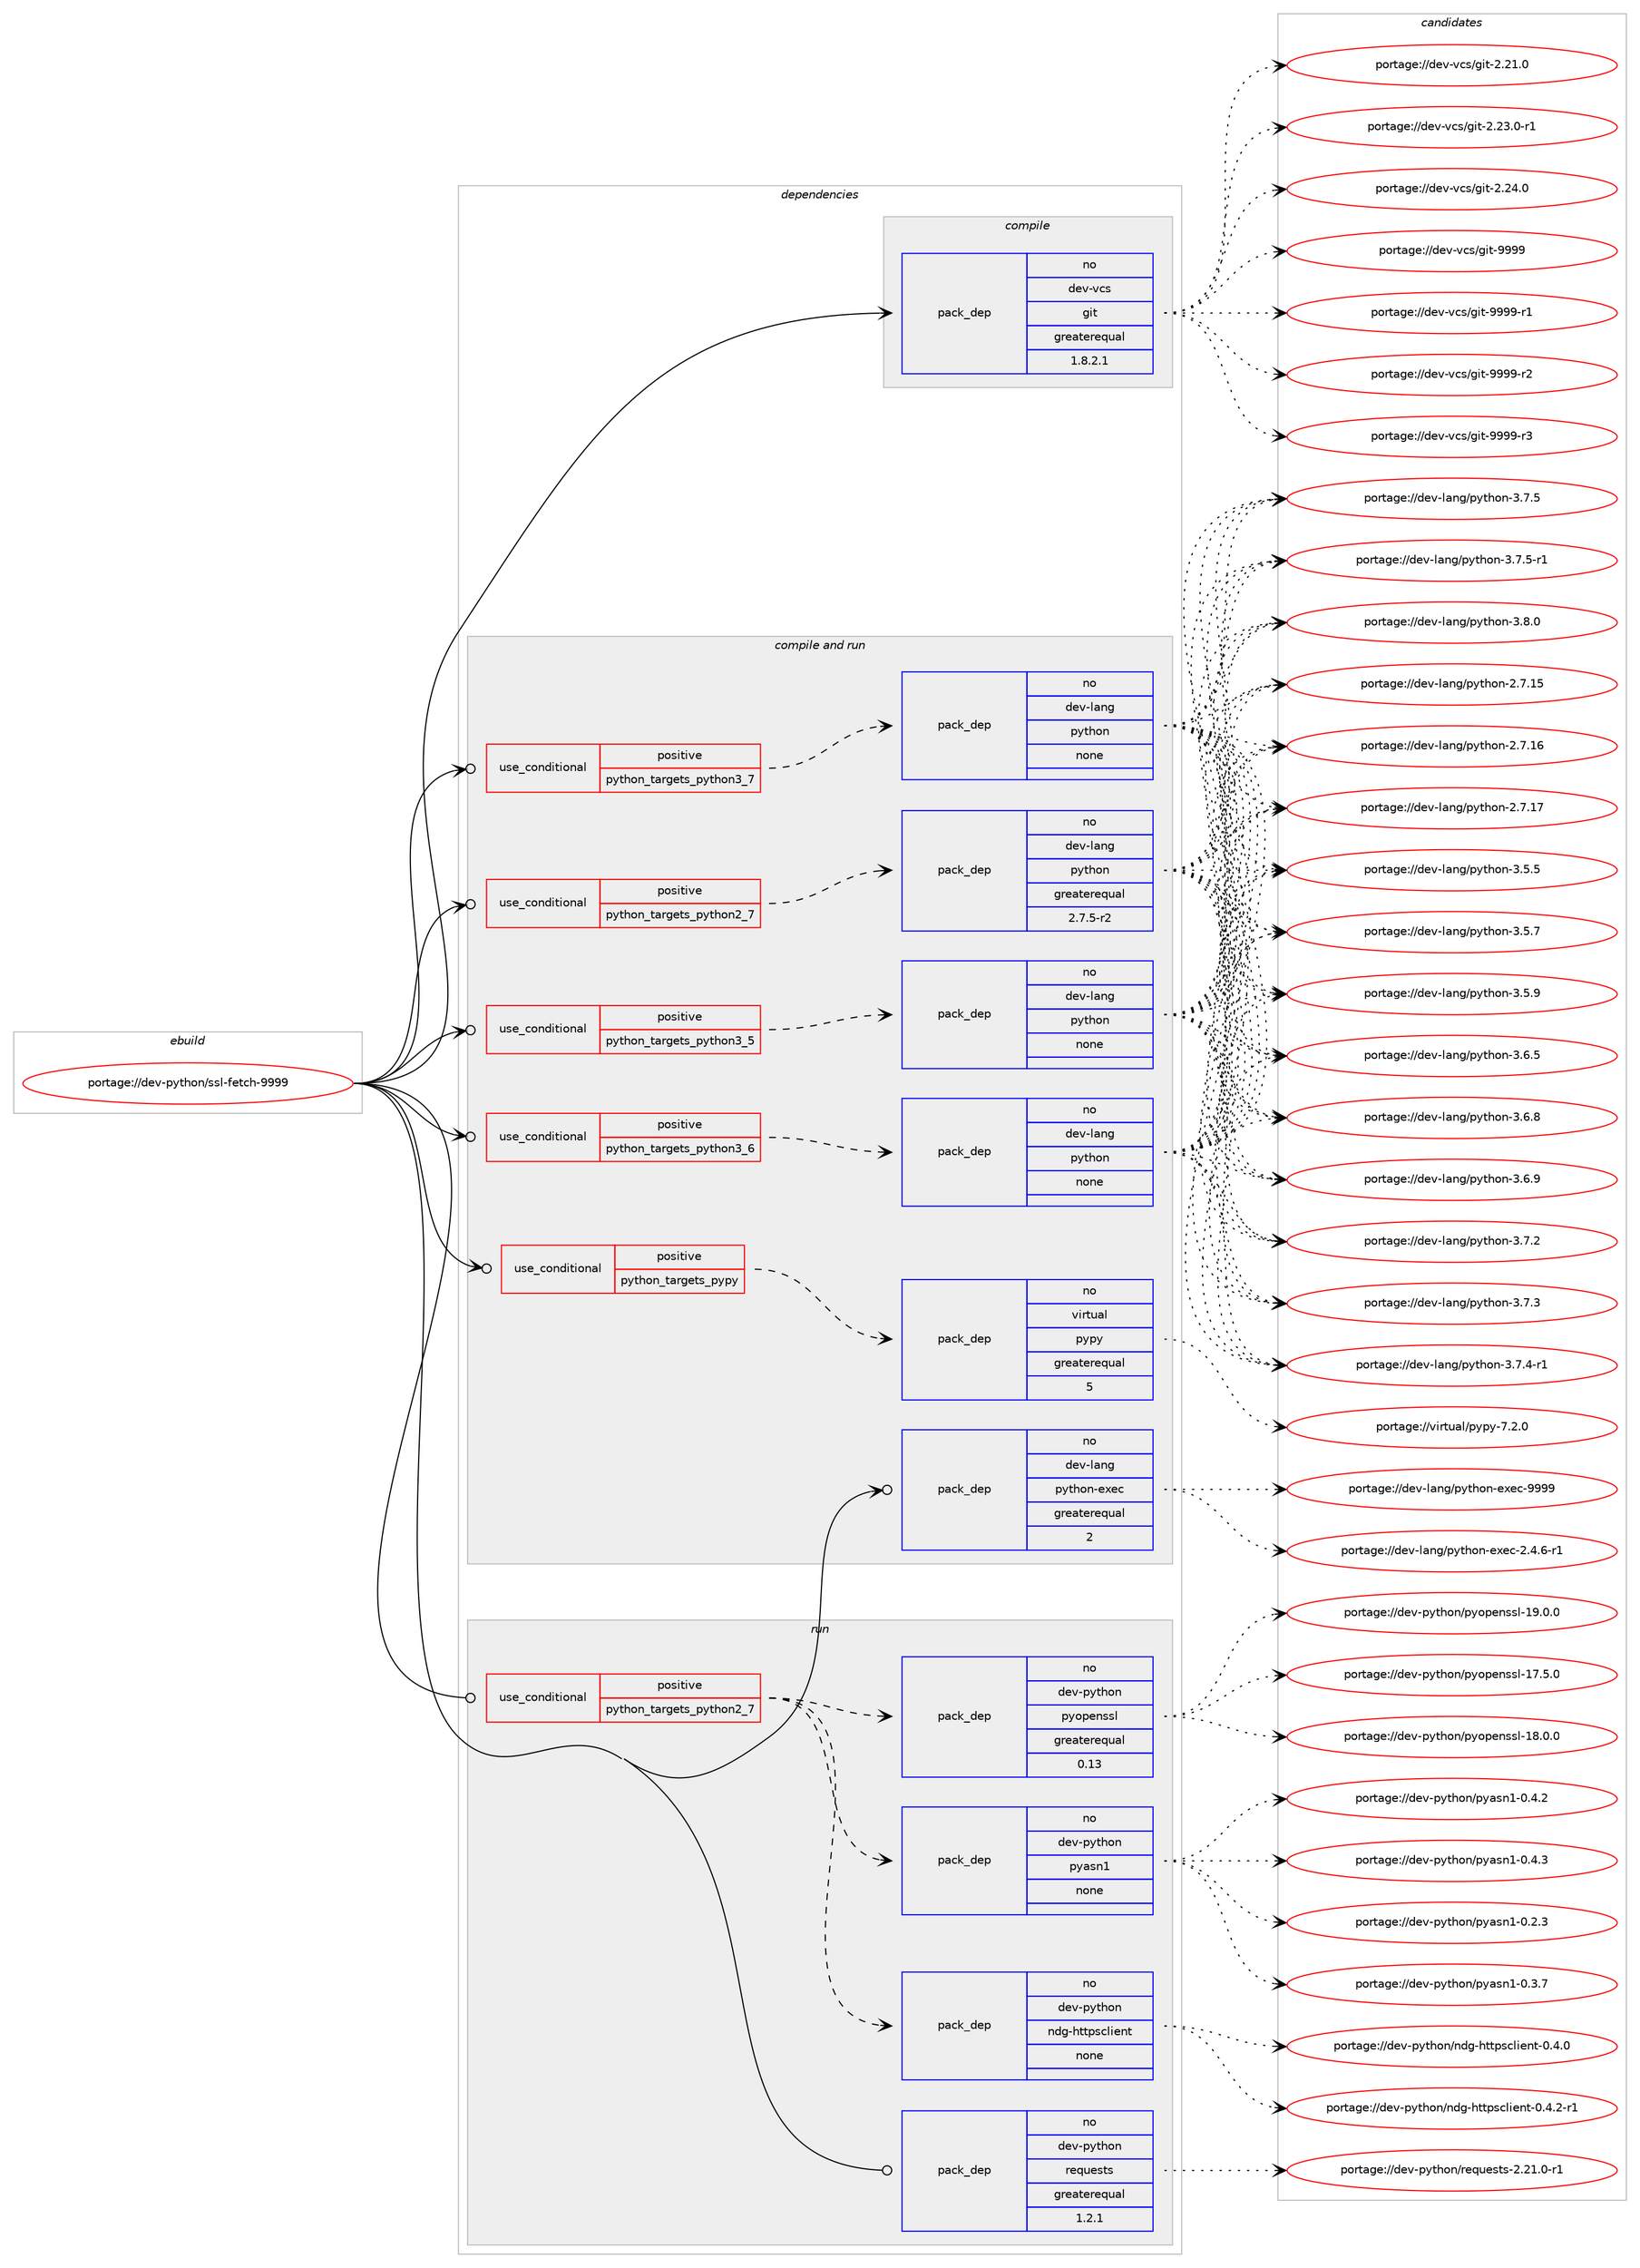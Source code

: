 digraph prolog {

# *************
# Graph options
# *************

newrank=true;
concentrate=true;
compound=true;
graph [rankdir=LR,fontname=Helvetica,fontsize=10,ranksep=1.5];#, ranksep=2.5, nodesep=0.2];
edge  [arrowhead=vee];
node  [fontname=Helvetica,fontsize=10];

# **********
# The ebuild
# **********

subgraph cluster_leftcol {
color=gray;
rank=same;
label=<<i>ebuild</i>>;
id [label="portage://dev-python/ssl-fetch-9999", color=red, width=4, href="../dev-python/ssl-fetch-9999.svg"];
}

# ****************
# The dependencies
# ****************

subgraph cluster_midcol {
color=gray;
label=<<i>dependencies</i>>;
subgraph cluster_compile {
fillcolor="#eeeeee";
style=filled;
label=<<i>compile</i>>;
subgraph pack131454 {
dependency174089 [label=<<TABLE BORDER="0" CELLBORDER="1" CELLSPACING="0" CELLPADDING="4" WIDTH="220"><TR><TD ROWSPAN="6" CELLPADDING="30">pack_dep</TD></TR><TR><TD WIDTH="110">no</TD></TR><TR><TD>dev-vcs</TD></TR><TR><TD>git</TD></TR><TR><TD>greaterequal</TD></TR><TR><TD>1.8.2.1</TD></TR></TABLE>>, shape=none, color=blue];
}
id:e -> dependency174089:w [weight=20,style="solid",arrowhead="vee"];
}
subgraph cluster_compileandrun {
fillcolor="#eeeeee";
style=filled;
label=<<i>compile and run</i>>;
subgraph cond39234 {
dependency174090 [label=<<TABLE BORDER="0" CELLBORDER="1" CELLSPACING="0" CELLPADDING="4"><TR><TD ROWSPAN="3" CELLPADDING="10">use_conditional</TD></TR><TR><TD>positive</TD></TR><TR><TD>python_targets_pypy</TD></TR></TABLE>>, shape=none, color=red];
subgraph pack131455 {
dependency174091 [label=<<TABLE BORDER="0" CELLBORDER="1" CELLSPACING="0" CELLPADDING="4" WIDTH="220"><TR><TD ROWSPAN="6" CELLPADDING="30">pack_dep</TD></TR><TR><TD WIDTH="110">no</TD></TR><TR><TD>virtual</TD></TR><TR><TD>pypy</TD></TR><TR><TD>greaterequal</TD></TR><TR><TD>5</TD></TR></TABLE>>, shape=none, color=blue];
}
dependency174090:e -> dependency174091:w [weight=20,style="dashed",arrowhead="vee"];
}
id:e -> dependency174090:w [weight=20,style="solid",arrowhead="odotvee"];
subgraph cond39235 {
dependency174092 [label=<<TABLE BORDER="0" CELLBORDER="1" CELLSPACING="0" CELLPADDING="4"><TR><TD ROWSPAN="3" CELLPADDING="10">use_conditional</TD></TR><TR><TD>positive</TD></TR><TR><TD>python_targets_python2_7</TD></TR></TABLE>>, shape=none, color=red];
subgraph pack131456 {
dependency174093 [label=<<TABLE BORDER="0" CELLBORDER="1" CELLSPACING="0" CELLPADDING="4" WIDTH="220"><TR><TD ROWSPAN="6" CELLPADDING="30">pack_dep</TD></TR><TR><TD WIDTH="110">no</TD></TR><TR><TD>dev-lang</TD></TR><TR><TD>python</TD></TR><TR><TD>greaterequal</TD></TR><TR><TD>2.7.5-r2</TD></TR></TABLE>>, shape=none, color=blue];
}
dependency174092:e -> dependency174093:w [weight=20,style="dashed",arrowhead="vee"];
}
id:e -> dependency174092:w [weight=20,style="solid",arrowhead="odotvee"];
subgraph cond39236 {
dependency174094 [label=<<TABLE BORDER="0" CELLBORDER="1" CELLSPACING="0" CELLPADDING="4"><TR><TD ROWSPAN="3" CELLPADDING="10">use_conditional</TD></TR><TR><TD>positive</TD></TR><TR><TD>python_targets_python3_5</TD></TR></TABLE>>, shape=none, color=red];
subgraph pack131457 {
dependency174095 [label=<<TABLE BORDER="0" CELLBORDER="1" CELLSPACING="0" CELLPADDING="4" WIDTH="220"><TR><TD ROWSPAN="6" CELLPADDING="30">pack_dep</TD></TR><TR><TD WIDTH="110">no</TD></TR><TR><TD>dev-lang</TD></TR><TR><TD>python</TD></TR><TR><TD>none</TD></TR><TR><TD></TD></TR></TABLE>>, shape=none, color=blue];
}
dependency174094:e -> dependency174095:w [weight=20,style="dashed",arrowhead="vee"];
}
id:e -> dependency174094:w [weight=20,style="solid",arrowhead="odotvee"];
subgraph cond39237 {
dependency174096 [label=<<TABLE BORDER="0" CELLBORDER="1" CELLSPACING="0" CELLPADDING="4"><TR><TD ROWSPAN="3" CELLPADDING="10">use_conditional</TD></TR><TR><TD>positive</TD></TR><TR><TD>python_targets_python3_6</TD></TR></TABLE>>, shape=none, color=red];
subgraph pack131458 {
dependency174097 [label=<<TABLE BORDER="0" CELLBORDER="1" CELLSPACING="0" CELLPADDING="4" WIDTH="220"><TR><TD ROWSPAN="6" CELLPADDING="30">pack_dep</TD></TR><TR><TD WIDTH="110">no</TD></TR><TR><TD>dev-lang</TD></TR><TR><TD>python</TD></TR><TR><TD>none</TD></TR><TR><TD></TD></TR></TABLE>>, shape=none, color=blue];
}
dependency174096:e -> dependency174097:w [weight=20,style="dashed",arrowhead="vee"];
}
id:e -> dependency174096:w [weight=20,style="solid",arrowhead="odotvee"];
subgraph cond39238 {
dependency174098 [label=<<TABLE BORDER="0" CELLBORDER="1" CELLSPACING="0" CELLPADDING="4"><TR><TD ROWSPAN="3" CELLPADDING="10">use_conditional</TD></TR><TR><TD>positive</TD></TR><TR><TD>python_targets_python3_7</TD></TR></TABLE>>, shape=none, color=red];
subgraph pack131459 {
dependency174099 [label=<<TABLE BORDER="0" CELLBORDER="1" CELLSPACING="0" CELLPADDING="4" WIDTH="220"><TR><TD ROWSPAN="6" CELLPADDING="30">pack_dep</TD></TR><TR><TD WIDTH="110">no</TD></TR><TR><TD>dev-lang</TD></TR><TR><TD>python</TD></TR><TR><TD>none</TD></TR><TR><TD></TD></TR></TABLE>>, shape=none, color=blue];
}
dependency174098:e -> dependency174099:w [weight=20,style="dashed",arrowhead="vee"];
}
id:e -> dependency174098:w [weight=20,style="solid",arrowhead="odotvee"];
subgraph pack131460 {
dependency174100 [label=<<TABLE BORDER="0" CELLBORDER="1" CELLSPACING="0" CELLPADDING="4" WIDTH="220"><TR><TD ROWSPAN="6" CELLPADDING="30">pack_dep</TD></TR><TR><TD WIDTH="110">no</TD></TR><TR><TD>dev-lang</TD></TR><TR><TD>python-exec</TD></TR><TR><TD>greaterequal</TD></TR><TR><TD>2</TD></TR></TABLE>>, shape=none, color=blue];
}
id:e -> dependency174100:w [weight=20,style="solid",arrowhead="odotvee"];
}
subgraph cluster_run {
fillcolor="#eeeeee";
style=filled;
label=<<i>run</i>>;
subgraph cond39239 {
dependency174101 [label=<<TABLE BORDER="0" CELLBORDER="1" CELLSPACING="0" CELLPADDING="4"><TR><TD ROWSPAN="3" CELLPADDING="10">use_conditional</TD></TR><TR><TD>positive</TD></TR><TR><TD>python_targets_python2_7</TD></TR></TABLE>>, shape=none, color=red];
subgraph pack131461 {
dependency174102 [label=<<TABLE BORDER="0" CELLBORDER="1" CELLSPACING="0" CELLPADDING="4" WIDTH="220"><TR><TD ROWSPAN="6" CELLPADDING="30">pack_dep</TD></TR><TR><TD WIDTH="110">no</TD></TR><TR><TD>dev-python</TD></TR><TR><TD>ndg-httpsclient</TD></TR><TR><TD>none</TD></TR><TR><TD></TD></TR></TABLE>>, shape=none, color=blue];
}
dependency174101:e -> dependency174102:w [weight=20,style="dashed",arrowhead="vee"];
subgraph pack131462 {
dependency174103 [label=<<TABLE BORDER="0" CELLBORDER="1" CELLSPACING="0" CELLPADDING="4" WIDTH="220"><TR><TD ROWSPAN="6" CELLPADDING="30">pack_dep</TD></TR><TR><TD WIDTH="110">no</TD></TR><TR><TD>dev-python</TD></TR><TR><TD>pyasn1</TD></TR><TR><TD>none</TD></TR><TR><TD></TD></TR></TABLE>>, shape=none, color=blue];
}
dependency174101:e -> dependency174103:w [weight=20,style="dashed",arrowhead="vee"];
subgraph pack131463 {
dependency174104 [label=<<TABLE BORDER="0" CELLBORDER="1" CELLSPACING="0" CELLPADDING="4" WIDTH="220"><TR><TD ROWSPAN="6" CELLPADDING="30">pack_dep</TD></TR><TR><TD WIDTH="110">no</TD></TR><TR><TD>dev-python</TD></TR><TR><TD>pyopenssl</TD></TR><TR><TD>greaterequal</TD></TR><TR><TD>0.13</TD></TR></TABLE>>, shape=none, color=blue];
}
dependency174101:e -> dependency174104:w [weight=20,style="dashed",arrowhead="vee"];
}
id:e -> dependency174101:w [weight=20,style="solid",arrowhead="odot"];
subgraph pack131464 {
dependency174105 [label=<<TABLE BORDER="0" CELLBORDER="1" CELLSPACING="0" CELLPADDING="4" WIDTH="220"><TR><TD ROWSPAN="6" CELLPADDING="30">pack_dep</TD></TR><TR><TD WIDTH="110">no</TD></TR><TR><TD>dev-python</TD></TR><TR><TD>requests</TD></TR><TR><TD>greaterequal</TD></TR><TR><TD>1.2.1</TD></TR></TABLE>>, shape=none, color=blue];
}
id:e -> dependency174105:w [weight=20,style="solid",arrowhead="odot"];
}
}

# **************
# The candidates
# **************

subgraph cluster_choices {
rank=same;
color=gray;
label=<<i>candidates</i>>;

subgraph choice131454 {
color=black;
nodesep=1;
choiceportage10010111845118991154710310511645504650494648 [label="portage://dev-vcs/git-2.21.0", color=red, width=4,href="../dev-vcs/git-2.21.0.svg"];
choiceportage100101118451189911547103105116455046505146484511449 [label="portage://dev-vcs/git-2.23.0-r1", color=red, width=4,href="../dev-vcs/git-2.23.0-r1.svg"];
choiceportage10010111845118991154710310511645504650524648 [label="portage://dev-vcs/git-2.24.0", color=red, width=4,href="../dev-vcs/git-2.24.0.svg"];
choiceportage1001011184511899115471031051164557575757 [label="portage://dev-vcs/git-9999", color=red, width=4,href="../dev-vcs/git-9999.svg"];
choiceportage10010111845118991154710310511645575757574511449 [label="portage://dev-vcs/git-9999-r1", color=red, width=4,href="../dev-vcs/git-9999-r1.svg"];
choiceportage10010111845118991154710310511645575757574511450 [label="portage://dev-vcs/git-9999-r2", color=red, width=4,href="../dev-vcs/git-9999-r2.svg"];
choiceportage10010111845118991154710310511645575757574511451 [label="portage://dev-vcs/git-9999-r3", color=red, width=4,href="../dev-vcs/git-9999-r3.svg"];
dependency174089:e -> choiceportage10010111845118991154710310511645504650494648:w [style=dotted,weight="100"];
dependency174089:e -> choiceportage100101118451189911547103105116455046505146484511449:w [style=dotted,weight="100"];
dependency174089:e -> choiceportage10010111845118991154710310511645504650524648:w [style=dotted,weight="100"];
dependency174089:e -> choiceportage1001011184511899115471031051164557575757:w [style=dotted,weight="100"];
dependency174089:e -> choiceportage10010111845118991154710310511645575757574511449:w [style=dotted,weight="100"];
dependency174089:e -> choiceportage10010111845118991154710310511645575757574511450:w [style=dotted,weight="100"];
dependency174089:e -> choiceportage10010111845118991154710310511645575757574511451:w [style=dotted,weight="100"];
}
subgraph choice131455 {
color=black;
nodesep=1;
choiceportage1181051141161179710847112121112121455546504648 [label="portage://virtual/pypy-7.2.0", color=red, width=4,href="../virtual/pypy-7.2.0.svg"];
dependency174091:e -> choiceportage1181051141161179710847112121112121455546504648:w [style=dotted,weight="100"];
}
subgraph choice131456 {
color=black;
nodesep=1;
choiceportage10010111845108971101034711212111610411111045504655464953 [label="portage://dev-lang/python-2.7.15", color=red, width=4,href="../dev-lang/python-2.7.15.svg"];
choiceportage10010111845108971101034711212111610411111045504655464954 [label="portage://dev-lang/python-2.7.16", color=red, width=4,href="../dev-lang/python-2.7.16.svg"];
choiceportage10010111845108971101034711212111610411111045504655464955 [label="portage://dev-lang/python-2.7.17", color=red, width=4,href="../dev-lang/python-2.7.17.svg"];
choiceportage100101118451089711010347112121116104111110455146534653 [label="portage://dev-lang/python-3.5.5", color=red, width=4,href="../dev-lang/python-3.5.5.svg"];
choiceportage100101118451089711010347112121116104111110455146534655 [label="portage://dev-lang/python-3.5.7", color=red, width=4,href="../dev-lang/python-3.5.7.svg"];
choiceportage100101118451089711010347112121116104111110455146534657 [label="portage://dev-lang/python-3.5.9", color=red, width=4,href="../dev-lang/python-3.5.9.svg"];
choiceportage100101118451089711010347112121116104111110455146544653 [label="portage://dev-lang/python-3.6.5", color=red, width=4,href="../dev-lang/python-3.6.5.svg"];
choiceportage100101118451089711010347112121116104111110455146544656 [label="portage://dev-lang/python-3.6.8", color=red, width=4,href="../dev-lang/python-3.6.8.svg"];
choiceportage100101118451089711010347112121116104111110455146544657 [label="portage://dev-lang/python-3.6.9", color=red, width=4,href="../dev-lang/python-3.6.9.svg"];
choiceportage100101118451089711010347112121116104111110455146554650 [label="portage://dev-lang/python-3.7.2", color=red, width=4,href="../dev-lang/python-3.7.2.svg"];
choiceportage100101118451089711010347112121116104111110455146554651 [label="portage://dev-lang/python-3.7.3", color=red, width=4,href="../dev-lang/python-3.7.3.svg"];
choiceportage1001011184510897110103471121211161041111104551465546524511449 [label="portage://dev-lang/python-3.7.4-r1", color=red, width=4,href="../dev-lang/python-3.7.4-r1.svg"];
choiceportage100101118451089711010347112121116104111110455146554653 [label="portage://dev-lang/python-3.7.5", color=red, width=4,href="../dev-lang/python-3.7.5.svg"];
choiceportage1001011184510897110103471121211161041111104551465546534511449 [label="portage://dev-lang/python-3.7.5-r1", color=red, width=4,href="../dev-lang/python-3.7.5-r1.svg"];
choiceportage100101118451089711010347112121116104111110455146564648 [label="portage://dev-lang/python-3.8.0", color=red, width=4,href="../dev-lang/python-3.8.0.svg"];
dependency174093:e -> choiceportage10010111845108971101034711212111610411111045504655464953:w [style=dotted,weight="100"];
dependency174093:e -> choiceportage10010111845108971101034711212111610411111045504655464954:w [style=dotted,weight="100"];
dependency174093:e -> choiceportage10010111845108971101034711212111610411111045504655464955:w [style=dotted,weight="100"];
dependency174093:e -> choiceportage100101118451089711010347112121116104111110455146534653:w [style=dotted,weight="100"];
dependency174093:e -> choiceportage100101118451089711010347112121116104111110455146534655:w [style=dotted,weight="100"];
dependency174093:e -> choiceportage100101118451089711010347112121116104111110455146534657:w [style=dotted,weight="100"];
dependency174093:e -> choiceportage100101118451089711010347112121116104111110455146544653:w [style=dotted,weight="100"];
dependency174093:e -> choiceportage100101118451089711010347112121116104111110455146544656:w [style=dotted,weight="100"];
dependency174093:e -> choiceportage100101118451089711010347112121116104111110455146544657:w [style=dotted,weight="100"];
dependency174093:e -> choiceportage100101118451089711010347112121116104111110455146554650:w [style=dotted,weight="100"];
dependency174093:e -> choiceportage100101118451089711010347112121116104111110455146554651:w [style=dotted,weight="100"];
dependency174093:e -> choiceportage1001011184510897110103471121211161041111104551465546524511449:w [style=dotted,weight="100"];
dependency174093:e -> choiceportage100101118451089711010347112121116104111110455146554653:w [style=dotted,weight="100"];
dependency174093:e -> choiceportage1001011184510897110103471121211161041111104551465546534511449:w [style=dotted,weight="100"];
dependency174093:e -> choiceportage100101118451089711010347112121116104111110455146564648:w [style=dotted,weight="100"];
}
subgraph choice131457 {
color=black;
nodesep=1;
choiceportage10010111845108971101034711212111610411111045504655464953 [label="portage://dev-lang/python-2.7.15", color=red, width=4,href="../dev-lang/python-2.7.15.svg"];
choiceportage10010111845108971101034711212111610411111045504655464954 [label="portage://dev-lang/python-2.7.16", color=red, width=4,href="../dev-lang/python-2.7.16.svg"];
choiceportage10010111845108971101034711212111610411111045504655464955 [label="portage://dev-lang/python-2.7.17", color=red, width=4,href="../dev-lang/python-2.7.17.svg"];
choiceportage100101118451089711010347112121116104111110455146534653 [label="portage://dev-lang/python-3.5.5", color=red, width=4,href="../dev-lang/python-3.5.5.svg"];
choiceportage100101118451089711010347112121116104111110455146534655 [label="portage://dev-lang/python-3.5.7", color=red, width=4,href="../dev-lang/python-3.5.7.svg"];
choiceportage100101118451089711010347112121116104111110455146534657 [label="portage://dev-lang/python-3.5.9", color=red, width=4,href="../dev-lang/python-3.5.9.svg"];
choiceportage100101118451089711010347112121116104111110455146544653 [label="portage://dev-lang/python-3.6.5", color=red, width=4,href="../dev-lang/python-3.6.5.svg"];
choiceportage100101118451089711010347112121116104111110455146544656 [label="portage://dev-lang/python-3.6.8", color=red, width=4,href="../dev-lang/python-3.6.8.svg"];
choiceportage100101118451089711010347112121116104111110455146544657 [label="portage://dev-lang/python-3.6.9", color=red, width=4,href="../dev-lang/python-3.6.9.svg"];
choiceportage100101118451089711010347112121116104111110455146554650 [label="portage://dev-lang/python-3.7.2", color=red, width=4,href="../dev-lang/python-3.7.2.svg"];
choiceportage100101118451089711010347112121116104111110455146554651 [label="portage://dev-lang/python-3.7.3", color=red, width=4,href="../dev-lang/python-3.7.3.svg"];
choiceportage1001011184510897110103471121211161041111104551465546524511449 [label="portage://dev-lang/python-3.7.4-r1", color=red, width=4,href="../dev-lang/python-3.7.4-r1.svg"];
choiceportage100101118451089711010347112121116104111110455146554653 [label="portage://dev-lang/python-3.7.5", color=red, width=4,href="../dev-lang/python-3.7.5.svg"];
choiceportage1001011184510897110103471121211161041111104551465546534511449 [label="portage://dev-lang/python-3.7.5-r1", color=red, width=4,href="../dev-lang/python-3.7.5-r1.svg"];
choiceportage100101118451089711010347112121116104111110455146564648 [label="portage://dev-lang/python-3.8.0", color=red, width=4,href="../dev-lang/python-3.8.0.svg"];
dependency174095:e -> choiceportage10010111845108971101034711212111610411111045504655464953:w [style=dotted,weight="100"];
dependency174095:e -> choiceportage10010111845108971101034711212111610411111045504655464954:w [style=dotted,weight="100"];
dependency174095:e -> choiceportage10010111845108971101034711212111610411111045504655464955:w [style=dotted,weight="100"];
dependency174095:e -> choiceportage100101118451089711010347112121116104111110455146534653:w [style=dotted,weight="100"];
dependency174095:e -> choiceportage100101118451089711010347112121116104111110455146534655:w [style=dotted,weight="100"];
dependency174095:e -> choiceportage100101118451089711010347112121116104111110455146534657:w [style=dotted,weight="100"];
dependency174095:e -> choiceportage100101118451089711010347112121116104111110455146544653:w [style=dotted,weight="100"];
dependency174095:e -> choiceportage100101118451089711010347112121116104111110455146544656:w [style=dotted,weight="100"];
dependency174095:e -> choiceportage100101118451089711010347112121116104111110455146544657:w [style=dotted,weight="100"];
dependency174095:e -> choiceportage100101118451089711010347112121116104111110455146554650:w [style=dotted,weight="100"];
dependency174095:e -> choiceportage100101118451089711010347112121116104111110455146554651:w [style=dotted,weight="100"];
dependency174095:e -> choiceportage1001011184510897110103471121211161041111104551465546524511449:w [style=dotted,weight="100"];
dependency174095:e -> choiceportage100101118451089711010347112121116104111110455146554653:w [style=dotted,weight="100"];
dependency174095:e -> choiceportage1001011184510897110103471121211161041111104551465546534511449:w [style=dotted,weight="100"];
dependency174095:e -> choiceportage100101118451089711010347112121116104111110455146564648:w [style=dotted,weight="100"];
}
subgraph choice131458 {
color=black;
nodesep=1;
choiceportage10010111845108971101034711212111610411111045504655464953 [label="portage://dev-lang/python-2.7.15", color=red, width=4,href="../dev-lang/python-2.7.15.svg"];
choiceportage10010111845108971101034711212111610411111045504655464954 [label="portage://dev-lang/python-2.7.16", color=red, width=4,href="../dev-lang/python-2.7.16.svg"];
choiceportage10010111845108971101034711212111610411111045504655464955 [label="portage://dev-lang/python-2.7.17", color=red, width=4,href="../dev-lang/python-2.7.17.svg"];
choiceportage100101118451089711010347112121116104111110455146534653 [label="portage://dev-lang/python-3.5.5", color=red, width=4,href="../dev-lang/python-3.5.5.svg"];
choiceportage100101118451089711010347112121116104111110455146534655 [label="portage://dev-lang/python-3.5.7", color=red, width=4,href="../dev-lang/python-3.5.7.svg"];
choiceportage100101118451089711010347112121116104111110455146534657 [label="portage://dev-lang/python-3.5.9", color=red, width=4,href="../dev-lang/python-3.5.9.svg"];
choiceportage100101118451089711010347112121116104111110455146544653 [label="portage://dev-lang/python-3.6.5", color=red, width=4,href="../dev-lang/python-3.6.5.svg"];
choiceportage100101118451089711010347112121116104111110455146544656 [label="portage://dev-lang/python-3.6.8", color=red, width=4,href="../dev-lang/python-3.6.8.svg"];
choiceportage100101118451089711010347112121116104111110455146544657 [label="portage://dev-lang/python-3.6.9", color=red, width=4,href="../dev-lang/python-3.6.9.svg"];
choiceportage100101118451089711010347112121116104111110455146554650 [label="portage://dev-lang/python-3.7.2", color=red, width=4,href="../dev-lang/python-3.7.2.svg"];
choiceportage100101118451089711010347112121116104111110455146554651 [label="portage://dev-lang/python-3.7.3", color=red, width=4,href="../dev-lang/python-3.7.3.svg"];
choiceportage1001011184510897110103471121211161041111104551465546524511449 [label="portage://dev-lang/python-3.7.4-r1", color=red, width=4,href="../dev-lang/python-3.7.4-r1.svg"];
choiceportage100101118451089711010347112121116104111110455146554653 [label="portage://dev-lang/python-3.7.5", color=red, width=4,href="../dev-lang/python-3.7.5.svg"];
choiceportage1001011184510897110103471121211161041111104551465546534511449 [label="portage://dev-lang/python-3.7.5-r1", color=red, width=4,href="../dev-lang/python-3.7.5-r1.svg"];
choiceportage100101118451089711010347112121116104111110455146564648 [label="portage://dev-lang/python-3.8.0", color=red, width=4,href="../dev-lang/python-3.8.0.svg"];
dependency174097:e -> choiceportage10010111845108971101034711212111610411111045504655464953:w [style=dotted,weight="100"];
dependency174097:e -> choiceportage10010111845108971101034711212111610411111045504655464954:w [style=dotted,weight="100"];
dependency174097:e -> choiceportage10010111845108971101034711212111610411111045504655464955:w [style=dotted,weight="100"];
dependency174097:e -> choiceportage100101118451089711010347112121116104111110455146534653:w [style=dotted,weight="100"];
dependency174097:e -> choiceportage100101118451089711010347112121116104111110455146534655:w [style=dotted,weight="100"];
dependency174097:e -> choiceportage100101118451089711010347112121116104111110455146534657:w [style=dotted,weight="100"];
dependency174097:e -> choiceportage100101118451089711010347112121116104111110455146544653:w [style=dotted,weight="100"];
dependency174097:e -> choiceportage100101118451089711010347112121116104111110455146544656:w [style=dotted,weight="100"];
dependency174097:e -> choiceportage100101118451089711010347112121116104111110455146544657:w [style=dotted,weight="100"];
dependency174097:e -> choiceportage100101118451089711010347112121116104111110455146554650:w [style=dotted,weight="100"];
dependency174097:e -> choiceportage100101118451089711010347112121116104111110455146554651:w [style=dotted,weight="100"];
dependency174097:e -> choiceportage1001011184510897110103471121211161041111104551465546524511449:w [style=dotted,weight="100"];
dependency174097:e -> choiceportage100101118451089711010347112121116104111110455146554653:w [style=dotted,weight="100"];
dependency174097:e -> choiceportage1001011184510897110103471121211161041111104551465546534511449:w [style=dotted,weight="100"];
dependency174097:e -> choiceportage100101118451089711010347112121116104111110455146564648:w [style=dotted,weight="100"];
}
subgraph choice131459 {
color=black;
nodesep=1;
choiceportage10010111845108971101034711212111610411111045504655464953 [label="portage://dev-lang/python-2.7.15", color=red, width=4,href="../dev-lang/python-2.7.15.svg"];
choiceportage10010111845108971101034711212111610411111045504655464954 [label="portage://dev-lang/python-2.7.16", color=red, width=4,href="../dev-lang/python-2.7.16.svg"];
choiceportage10010111845108971101034711212111610411111045504655464955 [label="portage://dev-lang/python-2.7.17", color=red, width=4,href="../dev-lang/python-2.7.17.svg"];
choiceportage100101118451089711010347112121116104111110455146534653 [label="portage://dev-lang/python-3.5.5", color=red, width=4,href="../dev-lang/python-3.5.5.svg"];
choiceportage100101118451089711010347112121116104111110455146534655 [label="portage://dev-lang/python-3.5.7", color=red, width=4,href="../dev-lang/python-3.5.7.svg"];
choiceportage100101118451089711010347112121116104111110455146534657 [label="portage://dev-lang/python-3.5.9", color=red, width=4,href="../dev-lang/python-3.5.9.svg"];
choiceportage100101118451089711010347112121116104111110455146544653 [label="portage://dev-lang/python-3.6.5", color=red, width=4,href="../dev-lang/python-3.6.5.svg"];
choiceportage100101118451089711010347112121116104111110455146544656 [label="portage://dev-lang/python-3.6.8", color=red, width=4,href="../dev-lang/python-3.6.8.svg"];
choiceportage100101118451089711010347112121116104111110455146544657 [label="portage://dev-lang/python-3.6.9", color=red, width=4,href="../dev-lang/python-3.6.9.svg"];
choiceportage100101118451089711010347112121116104111110455146554650 [label="portage://dev-lang/python-3.7.2", color=red, width=4,href="../dev-lang/python-3.7.2.svg"];
choiceportage100101118451089711010347112121116104111110455146554651 [label="portage://dev-lang/python-3.7.3", color=red, width=4,href="../dev-lang/python-3.7.3.svg"];
choiceportage1001011184510897110103471121211161041111104551465546524511449 [label="portage://dev-lang/python-3.7.4-r1", color=red, width=4,href="../dev-lang/python-3.7.4-r1.svg"];
choiceportage100101118451089711010347112121116104111110455146554653 [label="portage://dev-lang/python-3.7.5", color=red, width=4,href="../dev-lang/python-3.7.5.svg"];
choiceportage1001011184510897110103471121211161041111104551465546534511449 [label="portage://dev-lang/python-3.7.5-r1", color=red, width=4,href="../dev-lang/python-3.7.5-r1.svg"];
choiceportage100101118451089711010347112121116104111110455146564648 [label="portage://dev-lang/python-3.8.0", color=red, width=4,href="../dev-lang/python-3.8.0.svg"];
dependency174099:e -> choiceportage10010111845108971101034711212111610411111045504655464953:w [style=dotted,weight="100"];
dependency174099:e -> choiceportage10010111845108971101034711212111610411111045504655464954:w [style=dotted,weight="100"];
dependency174099:e -> choiceportage10010111845108971101034711212111610411111045504655464955:w [style=dotted,weight="100"];
dependency174099:e -> choiceportage100101118451089711010347112121116104111110455146534653:w [style=dotted,weight="100"];
dependency174099:e -> choiceportage100101118451089711010347112121116104111110455146534655:w [style=dotted,weight="100"];
dependency174099:e -> choiceportage100101118451089711010347112121116104111110455146534657:w [style=dotted,weight="100"];
dependency174099:e -> choiceportage100101118451089711010347112121116104111110455146544653:w [style=dotted,weight="100"];
dependency174099:e -> choiceportage100101118451089711010347112121116104111110455146544656:w [style=dotted,weight="100"];
dependency174099:e -> choiceportage100101118451089711010347112121116104111110455146544657:w [style=dotted,weight="100"];
dependency174099:e -> choiceportage100101118451089711010347112121116104111110455146554650:w [style=dotted,weight="100"];
dependency174099:e -> choiceportage100101118451089711010347112121116104111110455146554651:w [style=dotted,weight="100"];
dependency174099:e -> choiceportage1001011184510897110103471121211161041111104551465546524511449:w [style=dotted,weight="100"];
dependency174099:e -> choiceportage100101118451089711010347112121116104111110455146554653:w [style=dotted,weight="100"];
dependency174099:e -> choiceportage1001011184510897110103471121211161041111104551465546534511449:w [style=dotted,weight="100"];
dependency174099:e -> choiceportage100101118451089711010347112121116104111110455146564648:w [style=dotted,weight="100"];
}
subgraph choice131460 {
color=black;
nodesep=1;
choiceportage10010111845108971101034711212111610411111045101120101994550465246544511449 [label="portage://dev-lang/python-exec-2.4.6-r1", color=red, width=4,href="../dev-lang/python-exec-2.4.6-r1.svg"];
choiceportage10010111845108971101034711212111610411111045101120101994557575757 [label="portage://dev-lang/python-exec-9999", color=red, width=4,href="../dev-lang/python-exec-9999.svg"];
dependency174100:e -> choiceportage10010111845108971101034711212111610411111045101120101994550465246544511449:w [style=dotted,weight="100"];
dependency174100:e -> choiceportage10010111845108971101034711212111610411111045101120101994557575757:w [style=dotted,weight="100"];
}
subgraph choice131461 {
color=black;
nodesep=1;
choiceportage10010111845112121116104111110471101001034510411611611211599108105101110116454846524648 [label="portage://dev-python/ndg-httpsclient-0.4.0", color=red, width=4,href="../dev-python/ndg-httpsclient-0.4.0.svg"];
choiceportage100101118451121211161041111104711010010345104116116112115991081051011101164548465246504511449 [label="portage://dev-python/ndg-httpsclient-0.4.2-r1", color=red, width=4,href="../dev-python/ndg-httpsclient-0.4.2-r1.svg"];
dependency174102:e -> choiceportage10010111845112121116104111110471101001034510411611611211599108105101110116454846524648:w [style=dotted,weight="100"];
dependency174102:e -> choiceportage100101118451121211161041111104711010010345104116116112115991081051011101164548465246504511449:w [style=dotted,weight="100"];
}
subgraph choice131462 {
color=black;
nodesep=1;
choiceportage10010111845112121116104111110471121219711511049454846504651 [label="portage://dev-python/pyasn1-0.2.3", color=red, width=4,href="../dev-python/pyasn1-0.2.3.svg"];
choiceportage10010111845112121116104111110471121219711511049454846514655 [label="portage://dev-python/pyasn1-0.3.7", color=red, width=4,href="../dev-python/pyasn1-0.3.7.svg"];
choiceportage10010111845112121116104111110471121219711511049454846524650 [label="portage://dev-python/pyasn1-0.4.2", color=red, width=4,href="../dev-python/pyasn1-0.4.2.svg"];
choiceportage10010111845112121116104111110471121219711511049454846524651 [label="portage://dev-python/pyasn1-0.4.3", color=red, width=4,href="../dev-python/pyasn1-0.4.3.svg"];
dependency174103:e -> choiceportage10010111845112121116104111110471121219711511049454846504651:w [style=dotted,weight="100"];
dependency174103:e -> choiceportage10010111845112121116104111110471121219711511049454846514655:w [style=dotted,weight="100"];
dependency174103:e -> choiceportage10010111845112121116104111110471121219711511049454846524650:w [style=dotted,weight="100"];
dependency174103:e -> choiceportage10010111845112121116104111110471121219711511049454846524651:w [style=dotted,weight="100"];
}
subgraph choice131463 {
color=black;
nodesep=1;
choiceportage100101118451121211161041111104711212111111210111011511510845495546534648 [label="portage://dev-python/pyopenssl-17.5.0", color=red, width=4,href="../dev-python/pyopenssl-17.5.0.svg"];
choiceportage100101118451121211161041111104711212111111210111011511510845495646484648 [label="portage://dev-python/pyopenssl-18.0.0", color=red, width=4,href="../dev-python/pyopenssl-18.0.0.svg"];
choiceportage100101118451121211161041111104711212111111210111011511510845495746484648 [label="portage://dev-python/pyopenssl-19.0.0", color=red, width=4,href="../dev-python/pyopenssl-19.0.0.svg"];
dependency174104:e -> choiceportage100101118451121211161041111104711212111111210111011511510845495546534648:w [style=dotted,weight="100"];
dependency174104:e -> choiceportage100101118451121211161041111104711212111111210111011511510845495646484648:w [style=dotted,weight="100"];
dependency174104:e -> choiceportage100101118451121211161041111104711212111111210111011511510845495746484648:w [style=dotted,weight="100"];
}
subgraph choice131464 {
color=black;
nodesep=1;
choiceportage1001011184511212111610411111047114101113117101115116115455046504946484511449 [label="portage://dev-python/requests-2.21.0-r1", color=red, width=4,href="../dev-python/requests-2.21.0-r1.svg"];
dependency174105:e -> choiceportage1001011184511212111610411111047114101113117101115116115455046504946484511449:w [style=dotted,weight="100"];
}
}

}
